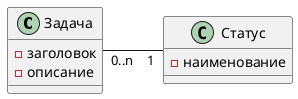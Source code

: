 @startuml

left to right direction

class Задача {
    -заголовок
    -описание
}

class Статус {
    -наименование
}

Задача "0..n" -- "1" Статус

@enduml
